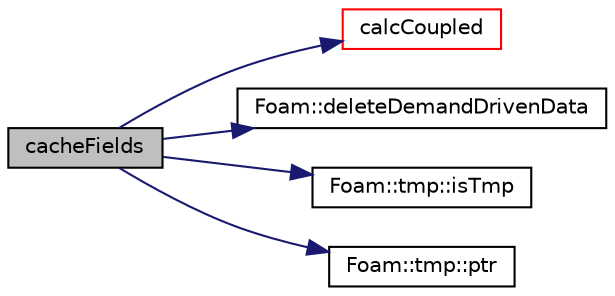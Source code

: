 digraph "cacheFields"
{
  bgcolor="transparent";
  edge [fontname="Helvetica",fontsize="10",labelfontname="Helvetica",labelfontsize="10"];
  node [fontname="Helvetica",fontsize="10",shape=record];
  rankdir="LR";
  Node46 [label="cacheFields",height=0.2,width=0.4,color="black", fillcolor="grey75", style="filled", fontcolor="black"];
  Node46 -> Node47 [color="midnightblue",fontsize="10",style="solid",fontname="Helvetica"];
  Node47 [label="calcCoupled",height=0.2,width=0.4,color="red",URL="$a25737.html#afaf626ee39da50a44d12588b5cb987d9",tooltip="Calculate the coupled force. "];
  Node46 -> Node66 [color="midnightblue",fontsize="10",style="solid",fontname="Helvetica"];
  Node66 [label="Foam::deleteDemandDrivenData",height=0.2,width=0.4,color="black",URL="$a21851.html#a676ff999562d389fd174d693e17d230a"];
  Node46 -> Node67 [color="midnightblue",fontsize="10",style="solid",fontname="Helvetica"];
  Node67 [label="Foam::tmp::isTmp",height=0.2,width=0.4,color="black",URL="$a27077.html#a70128655989a3d463b2b8d78d7436ae4",tooltip="Return true if this is really a temporary object. "];
  Node46 -> Node68 [color="midnightblue",fontsize="10",style="solid",fontname="Helvetica"];
  Node68 [label="Foam::tmp::ptr",height=0.2,width=0.4,color="black",URL="$a27077.html#ad62d481db7f40d0856f327ac78cbb69f",tooltip="Return tmp pointer for reuse. "];
}
